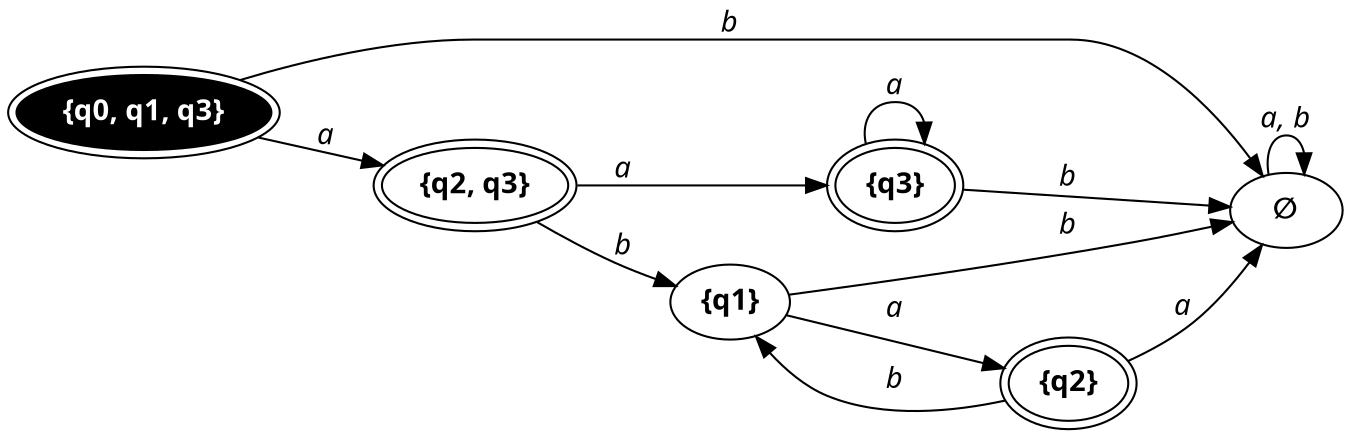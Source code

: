 digraph G {
rankdir=LR;
charset=UTF8;
node [fontname="CMU Serif bold"];
edge [fontname="CMU Serif italic"];
"{q3}" [peripheries=2];
"{q1}";
"{q0, q1, q3}" [fontcolor=white, style=filled, peripheries=2, fillcolor=black];
"∅";
"{q2}" [peripheries=2];
"{q2, q3}" [peripheries=2];
"{q3}" -> "{q3}"  [label=a];
"{q3}" -> "∅"  [label=b];
"{q1}" -> "∅"  [label=b];
"{q1}" -> "{q2}"  [label=a];
"{q0, q1, q3}" -> "{q2, q3}"  [label=a];
"{q0, q1, q3}" -> "∅"  [label=b];
"∅" -> "∅"  [label="a, b"];
"{q2}" -> "{q1}"  [label=b];
"{q2}" -> "∅"  [label=a];
"{q2, q3}" -> "{q3}"  [label=a];
"{q2, q3}" -> "{q1}"  [label=b];
}
